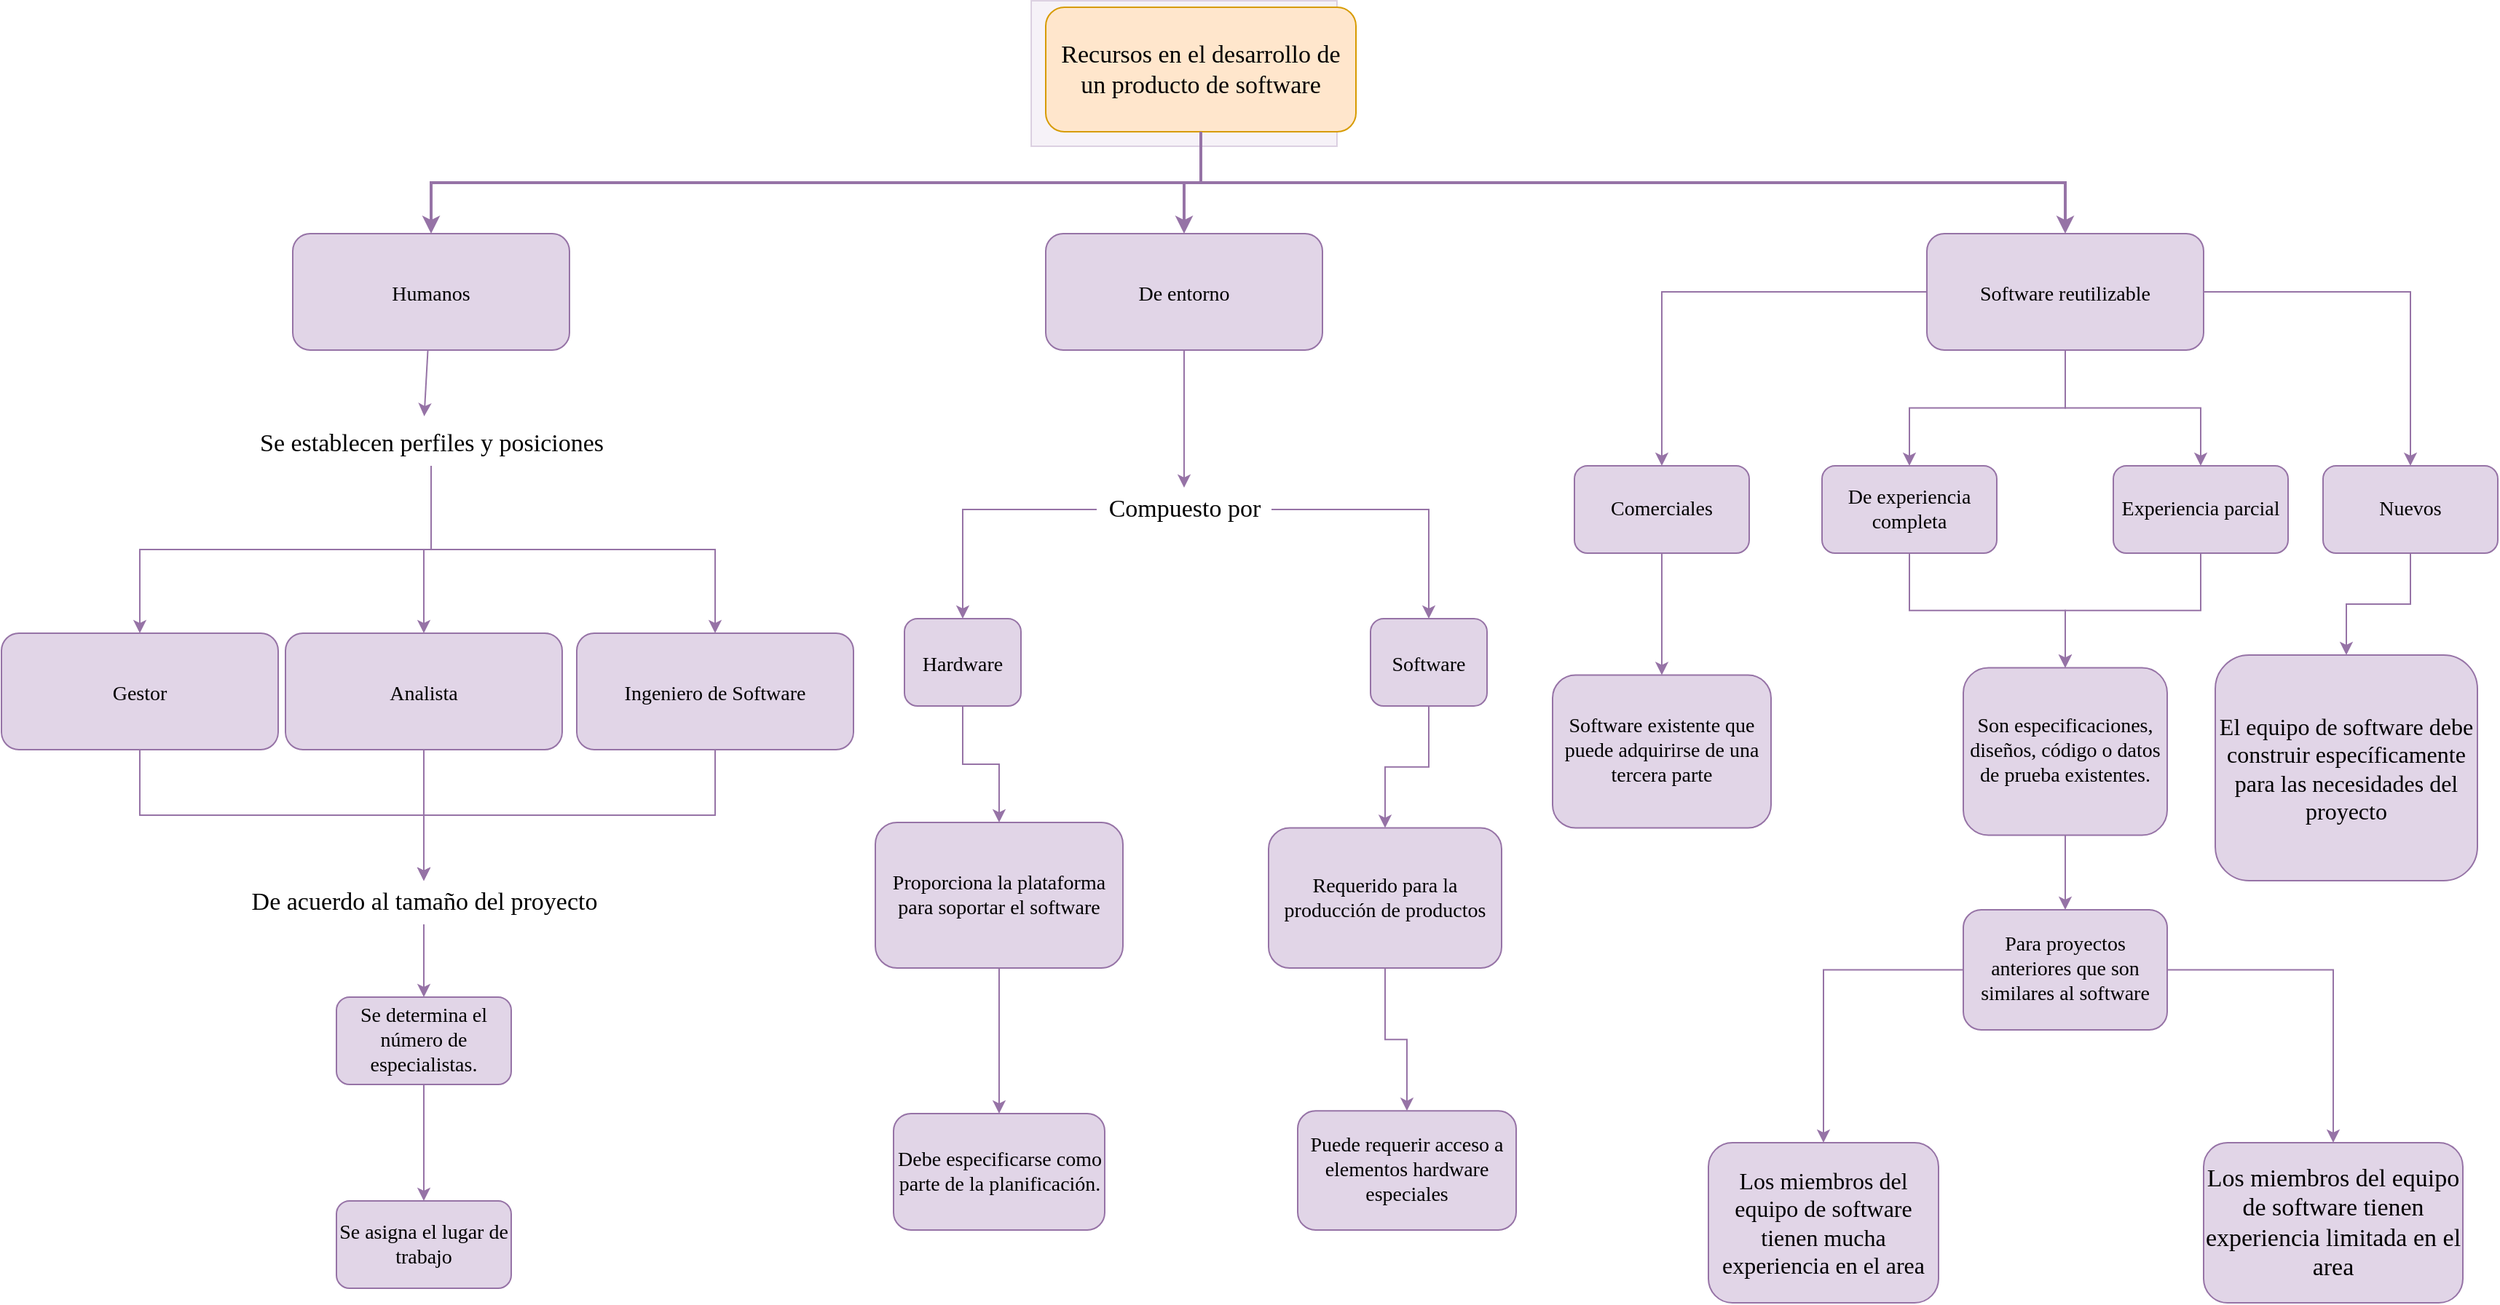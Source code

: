 <mxfile version="16.6.4" type="github">
  <diagram name="Page-1" id="2c0d36ab-eaac-3732-788b-9136903baeff">
    <mxGraphModel dx="868" dy="432" grid="1" gridSize="10" guides="1" tooltips="1" connect="1" arrows="1" fold="1" page="1" pageScale="1.5" pageWidth="1169" pageHeight="827" background="none" math="0" shadow="0">
      <root>
        <mxCell id="0" />
        <mxCell id="1" parent="0" />
        <mxCell id="123" value="" style="fillColor=#e1d5e7;strokeColor=#9673a6;opacity=30;fontFamily=Times New Roman;fontStyle=0" parent="1" vertex="1">
          <mxGeometry x="747" y="175.5" width="210" height="100.0" as="geometry" />
        </mxCell>
        <mxCell id="2" value="Recursos en el desarrollo de un producto de software" style="rounded=1;fillColor=#ffe6cc;strokeColor=#d79b00;fontStyle=0;fontFamily=Times New Roman;fontSize=17;verticalAlign=middle;whiteSpace=wrap;" parent="1" vertex="1">
          <mxGeometry x="757" y="180" width="213" height="85.5" as="geometry" />
        </mxCell>
        <mxCell id="dCxlNheCWubttw0jM55R-172" value="" style="edgeStyle=orthogonalEdgeStyle;rounded=0;orthogonalLoop=1;jettySize=auto;html=1;fontSize=17;fontFamily=Times New Roman;fillColor=#e1d5e7;strokeColor=#9673a6;fontStyle=0" edge="1" parent="1" source="4" target="dCxlNheCWubttw0jM55R-171">
          <mxGeometry relative="1" as="geometry" />
        </mxCell>
        <mxCell id="dCxlNheCWubttw0jM55R-174" value="" style="edgeStyle=orthogonalEdgeStyle;rounded=0;orthogonalLoop=1;jettySize=auto;html=1;fontSize=17;fontFamily=Times New Roman;fillColor=#e1d5e7;strokeColor=#9673a6;fontStyle=0" edge="1" parent="1" source="4" target="dCxlNheCWubttw0jM55R-173">
          <mxGeometry relative="1" as="geometry" />
        </mxCell>
        <mxCell id="dCxlNheCWubttw0jM55R-176" value="" style="edgeStyle=orthogonalEdgeStyle;rounded=0;orthogonalLoop=1;jettySize=auto;html=1;fontSize=17;fontFamily=Times New Roman;fillColor=#e1d5e7;strokeColor=#9673a6;fontStyle=0" edge="1" parent="1" source="4" target="dCxlNheCWubttw0jM55R-175">
          <mxGeometry relative="1" as="geometry" />
        </mxCell>
        <mxCell id="dCxlNheCWubttw0jM55R-179" value="" style="edgeStyle=orthogonalEdgeStyle;rounded=0;orthogonalLoop=1;jettySize=auto;html=1;fontSize=17;fontFamily=Times New Roman;fillColor=#e1d5e7;strokeColor=#9673a6;fontStyle=0" edge="1" parent="1" source="4" target="dCxlNheCWubttw0jM55R-178">
          <mxGeometry relative="1" as="geometry" />
        </mxCell>
        <mxCell id="4" value="Software reutilizable" style="rounded=1;fillColor=#e1d5e7;strokeColor=#9673a6;fontStyle=0;fontFamily=Times New Roman;fontSize=14" parent="1" vertex="1">
          <mxGeometry x="1362.0" y="335.5" width="190" height="80" as="geometry" />
        </mxCell>
        <mxCell id="9" value="" style="edgeStyle=elbowEdgeStyle;elbow=vertical;strokeWidth=2;rounded=0;fontFamily=Times New Roman;fillColor=#e1d5e7;strokeColor=#9673a6;fontStyle=0" parent="1" source="2" target="4" edge="1">
          <mxGeometry x="337" y="215.5" width="100" height="100" as="geometry">
            <mxPoint x="337" y="315.5" as="sourcePoint" />
            <mxPoint x="437" y="215.5" as="targetPoint" />
          </mxGeometry>
        </mxCell>
        <mxCell id="dCxlNheCWubttw0jM55R-155" style="edgeStyle=orthogonalEdgeStyle;rounded=0;orthogonalLoop=1;jettySize=auto;html=1;entryX=0.5;entryY=0;entryDx=0;entryDy=0;entryPerimeter=0;fontSize=17;fontFamily=Times New Roman;fillColor=#e1d5e7;strokeColor=#9673a6;fontStyle=0" edge="1" parent="1" source="12" target="dCxlNheCWubttw0jM55R-154">
          <mxGeometry relative="1" as="geometry" />
        </mxCell>
        <mxCell id="12" value="De entorno" style="rounded=1;fillColor=#e1d5e7;strokeColor=#9673a6;fontStyle=0;fontFamily=Times New Roman;fontSize=14" parent="1" vertex="1">
          <mxGeometry x="757.0" y="335.5" width="190" height="80" as="geometry" />
        </mxCell>
        <mxCell id="dCxlNheCWubttw0jM55R-133" style="rounded=0;orthogonalLoop=1;jettySize=auto;html=1;entryX=0.481;entryY=-0.135;entryDx=0;entryDy=0;entryPerimeter=0;fontFamily=Times New Roman;fillColor=#e1d5e7;strokeColor=#9673a6;fontStyle=0" edge="1" parent="1" source="13" target="dCxlNheCWubttw0jM55R-131">
          <mxGeometry relative="1" as="geometry" />
        </mxCell>
        <mxCell id="13" value="Humanos" style="rounded=1;fillColor=#e1d5e7;strokeColor=#9673a6;fontStyle=0;fontFamily=Times New Roman;fontSize=14" parent="1" vertex="1">
          <mxGeometry x="240" y="335.5" width="190" height="80" as="geometry" />
        </mxCell>
        <mxCell id="59" value="" style="edgeStyle=elbowEdgeStyle;elbow=vertical;strokeWidth=2;rounded=0;fontFamily=Times New Roman;fillColor=#e1d5e7;strokeColor=#9673a6;fontStyle=0" parent="1" source="2" target="12" edge="1">
          <mxGeometry x="347" y="225.5" width="100" height="100" as="geometry">
            <mxPoint x="862.0" y="275.5" as="sourcePoint" />
            <mxPoint x="1467.0" y="345.5" as="targetPoint" />
          </mxGeometry>
        </mxCell>
        <mxCell id="61" value="" style="edgeStyle=elbowEdgeStyle;elbow=vertical;strokeWidth=2;rounded=0;fontFamily=Times New Roman;fillColor=#e1d5e7;strokeColor=#9673a6;fontStyle=0" parent="1" source="2" target="13" edge="1">
          <mxGeometry x="-23" y="135.5" width="100" height="100" as="geometry">
            <mxPoint x="-23" y="235.5" as="sourcePoint" />
            <mxPoint x="77" y="135.5" as="targetPoint" />
          </mxGeometry>
        </mxCell>
        <mxCell id="dCxlNheCWubttw0jM55R-151" style="edgeStyle=orthogonalEdgeStyle;rounded=0;orthogonalLoop=1;jettySize=auto;html=1;fontSize=17;fontFamily=Times New Roman;fillColor=#e1d5e7;strokeColor=#9673a6;fontStyle=0" edge="1" parent="1" source="dCxlNheCWubttw0jM55R-124" target="dCxlNheCWubttw0jM55R-139">
          <mxGeometry relative="1" as="geometry" />
        </mxCell>
        <mxCell id="dCxlNheCWubttw0jM55R-124" value="Gestor" style="rounded=1;fillColor=#e1d5e7;strokeColor=#9673a6;fontStyle=0;fontFamily=Times New Roman;fontSize=14" vertex="1" parent="1">
          <mxGeometry x="40" y="610" width="190" height="80" as="geometry" />
        </mxCell>
        <mxCell id="dCxlNheCWubttw0jM55R-152" style="edgeStyle=orthogonalEdgeStyle;rounded=0;orthogonalLoop=1;jettySize=auto;html=1;fontSize=17;fontFamily=Times New Roman;fillColor=#e1d5e7;strokeColor=#9673a6;fontStyle=0" edge="1" parent="1" source="dCxlNheCWubttw0jM55R-125" target="dCxlNheCWubttw0jM55R-139">
          <mxGeometry relative="1" as="geometry" />
        </mxCell>
        <mxCell id="dCxlNheCWubttw0jM55R-125" value="Analista" style="rounded=1;fillColor=#e1d5e7;strokeColor=#9673a6;fontStyle=0;fontFamily=Times New Roman;fontSize=14" vertex="1" parent="1">
          <mxGeometry x="235" y="610" width="190" height="80" as="geometry" />
        </mxCell>
        <mxCell id="dCxlNheCWubttw0jM55R-153" style="edgeStyle=orthogonalEdgeStyle;rounded=0;orthogonalLoop=1;jettySize=auto;html=1;fontSize=17;fontFamily=Times New Roman;fillColor=#e1d5e7;strokeColor=#9673a6;fontStyle=0" edge="1" parent="1" source="dCxlNheCWubttw0jM55R-126" target="dCxlNheCWubttw0jM55R-139">
          <mxGeometry relative="1" as="geometry" />
        </mxCell>
        <mxCell id="dCxlNheCWubttw0jM55R-126" value="Ingeniero de Software" style="rounded=1;fillColor=#e1d5e7;strokeColor=#9673a6;fontStyle=0;fontFamily=Times New Roman;fontSize=14" vertex="1" parent="1">
          <mxGeometry x="435" y="610" width="190" height="80" as="geometry" />
        </mxCell>
        <mxCell id="dCxlNheCWubttw0jM55R-148" style="edgeStyle=orthogonalEdgeStyle;rounded=0;orthogonalLoop=1;jettySize=auto;html=1;entryX=0.5;entryY=0;entryDx=0;entryDy=0;fontSize=17;fontFamily=Times New Roman;fillColor=#e1d5e7;strokeColor=#9673a6;fontStyle=0" edge="1" parent="1" source="dCxlNheCWubttw0jM55R-131" target="dCxlNheCWubttw0jM55R-124">
          <mxGeometry relative="1" as="geometry" />
        </mxCell>
        <mxCell id="dCxlNheCWubttw0jM55R-149" style="edgeStyle=orthogonalEdgeStyle;rounded=0;orthogonalLoop=1;jettySize=auto;html=1;entryX=0.5;entryY=0;entryDx=0;entryDy=0;fontSize=17;fontFamily=Times New Roman;fillColor=#e1d5e7;strokeColor=#9673a6;fontStyle=0" edge="1" parent="1" source="dCxlNheCWubttw0jM55R-131" target="dCxlNheCWubttw0jM55R-125">
          <mxGeometry relative="1" as="geometry" />
        </mxCell>
        <mxCell id="dCxlNheCWubttw0jM55R-150" style="edgeStyle=orthogonalEdgeStyle;rounded=0;orthogonalLoop=1;jettySize=auto;html=1;fontSize=17;fontFamily=Times New Roman;fillColor=#e1d5e7;strokeColor=#9673a6;fontStyle=0" edge="1" parent="1" source="dCxlNheCWubttw0jM55R-131" target="dCxlNheCWubttw0jM55R-126">
          <mxGeometry relative="1" as="geometry" />
        </mxCell>
        <mxCell id="dCxlNheCWubttw0jM55R-131" value="Se establecen perfiles y posiciones" style="text;html=1;align=center;verticalAlign=middle;resizable=0;points=[];autosize=1;fontSize=17;fontFamily=Times New Roman;fontStyle=0" vertex="1" parent="1">
          <mxGeometry x="210" y="465" width="250" height="30" as="geometry" />
        </mxCell>
        <mxCell id="dCxlNheCWubttw0jM55R-147" value="" style="edgeStyle=orthogonalEdgeStyle;rounded=0;orthogonalLoop=1;jettySize=auto;html=1;fontSize=17;fontFamily=Times New Roman;fillColor=#e1d5e7;strokeColor=#9673a6;fontStyle=0" edge="1" parent="1" source="dCxlNheCWubttw0jM55R-137" target="dCxlNheCWubttw0jM55R-146">
          <mxGeometry relative="1" as="geometry" />
        </mxCell>
        <mxCell id="dCxlNheCWubttw0jM55R-137" value="Se determina el número de especialistas." style="rounded=1;whiteSpace=wrap;html=1;fontSize=14;fontFamily=Times New Roman;fillColor=#e1d5e7;strokeColor=#9673a6;fontStyle=0;" vertex="1" parent="1">
          <mxGeometry x="270" y="860" width="120" height="60" as="geometry" />
        </mxCell>
        <mxCell id="dCxlNheCWubttw0jM55R-143" style="edgeStyle=orthogonalEdgeStyle;rounded=0;orthogonalLoop=1;jettySize=auto;html=1;fontSize=17;fontFamily=Times New Roman;fillColor=#e1d5e7;strokeColor=#9673a6;fontStyle=0" edge="1" parent="1" source="dCxlNheCWubttw0jM55R-139" target="dCxlNheCWubttw0jM55R-137">
          <mxGeometry relative="1" as="geometry" />
        </mxCell>
        <mxCell id="dCxlNheCWubttw0jM55R-139" value="De acuerdo al tamaño del proyecto" style="text;html=1;align=center;verticalAlign=middle;resizable=0;points=[];autosize=1;fontSize=17;fontFamily=Times New Roman;fontStyle=0" vertex="1" parent="1">
          <mxGeometry x="205" y="780" width="250" height="30" as="geometry" />
        </mxCell>
        <mxCell id="dCxlNheCWubttw0jM55R-146" value="Se asigna el lugar de trabajo" style="whiteSpace=wrap;html=1;fontSize=14;fontFamily=Times New Roman;fillColor=#e1d5e7;strokeColor=#9673a6;rounded=1;fontStyle=0;" vertex="1" parent="1">
          <mxGeometry x="270" y="1000" width="120" height="60" as="geometry" />
        </mxCell>
        <mxCell id="dCxlNheCWubttw0jM55R-157" style="edgeStyle=orthogonalEdgeStyle;rounded=0;orthogonalLoop=1;jettySize=auto;html=1;entryX=0.5;entryY=0;entryDx=0;entryDy=0;fontSize=17;fontFamily=Times New Roman;fillColor=#e1d5e7;strokeColor=#9673a6;fontStyle=0" edge="1" parent="1" source="dCxlNheCWubttw0jM55R-154" target="dCxlNheCWubttw0jM55R-156">
          <mxGeometry relative="1" as="geometry" />
        </mxCell>
        <mxCell id="dCxlNheCWubttw0jM55R-159" style="edgeStyle=orthogonalEdgeStyle;rounded=0;orthogonalLoop=1;jettySize=auto;html=1;entryX=0.5;entryY=0;entryDx=0;entryDy=0;fontSize=17;fontFamily=Times New Roman;fillColor=#e1d5e7;strokeColor=#9673a6;fontStyle=0" edge="1" parent="1" source="dCxlNheCWubttw0jM55R-154" target="dCxlNheCWubttw0jM55R-158">
          <mxGeometry relative="1" as="geometry" />
        </mxCell>
        <mxCell id="dCxlNheCWubttw0jM55R-154" value="Compuesto por" style="text;html=1;align=center;verticalAlign=middle;resizable=0;points=[];autosize=1;fontSize=17;fontFamily=Times New Roman;fontStyle=0" vertex="1" parent="1">
          <mxGeometry x="792" y="510" width="120" height="30" as="geometry" />
        </mxCell>
        <mxCell id="dCxlNheCWubttw0jM55R-161" value="" style="edgeStyle=orthogonalEdgeStyle;rounded=0;orthogonalLoop=1;jettySize=auto;html=1;fontSize=17;fontFamily=Times New Roman;fillColor=#e1d5e7;strokeColor=#9673a6;fontStyle=0" edge="1" parent="1" source="dCxlNheCWubttw0jM55R-156" target="dCxlNheCWubttw0jM55R-160">
          <mxGeometry relative="1" as="geometry" />
        </mxCell>
        <mxCell id="dCxlNheCWubttw0jM55R-156" value="Hardware" style="rounded=1;fillColor=#e1d5e7;strokeColor=#9673a6;fontStyle=0;fontFamily=Times New Roman;fontSize=14" vertex="1" parent="1">
          <mxGeometry x="660" y="600" width="80" height="60" as="geometry" />
        </mxCell>
        <mxCell id="dCxlNheCWubttw0jM55R-164" value="" style="edgeStyle=orthogonalEdgeStyle;rounded=0;orthogonalLoop=1;jettySize=auto;html=1;fontSize=17;fontFamily=Times New Roman;fillColor=#e1d5e7;strokeColor=#9673a6;fontStyle=0" edge="1" parent="1" source="dCxlNheCWubttw0jM55R-158" target="dCxlNheCWubttw0jM55R-163">
          <mxGeometry relative="1" as="geometry" />
        </mxCell>
        <mxCell id="dCxlNheCWubttw0jM55R-158" value="Software" style="rounded=1;fillColor=#e1d5e7;strokeColor=#9673a6;fontStyle=0;fontFamily=Times New Roman;fontSize=14" vertex="1" parent="1">
          <mxGeometry x="980" y="600" width="80" height="60" as="geometry" />
        </mxCell>
        <mxCell id="dCxlNheCWubttw0jM55R-167" value="" style="edgeStyle=orthogonalEdgeStyle;rounded=0;orthogonalLoop=1;jettySize=auto;html=1;fontSize=17;fontFamily=Times New Roman;fillColor=#e1d5e7;strokeColor=#9673a6;fontStyle=0" edge="1" parent="1" source="dCxlNheCWubttw0jM55R-160" target="dCxlNheCWubttw0jM55R-166">
          <mxGeometry relative="1" as="geometry" />
        </mxCell>
        <mxCell id="dCxlNheCWubttw0jM55R-160" value="Proporciona la plataforma para soportar el software" style="whiteSpace=wrap;html=1;fontSize=14;fontFamily=Times New Roman;fillColor=#e1d5e7;strokeColor=#9673a6;rounded=1;fontStyle=0;" vertex="1" parent="1">
          <mxGeometry x="640" y="740" width="170" height="100" as="geometry" />
        </mxCell>
        <mxCell id="dCxlNheCWubttw0jM55R-170" value="" style="edgeStyle=orthogonalEdgeStyle;rounded=0;orthogonalLoop=1;jettySize=auto;html=1;fontSize=17;fontFamily=Times New Roman;fillColor=#e1d5e7;strokeColor=#9673a6;fontStyle=0" edge="1" parent="1" source="dCxlNheCWubttw0jM55R-163" target="dCxlNheCWubttw0jM55R-169">
          <mxGeometry relative="1" as="geometry" />
        </mxCell>
        <mxCell id="dCxlNheCWubttw0jM55R-163" value="Requerido para la producción de productos" style="whiteSpace=wrap;html=1;fontSize=14;fontFamily=Times New Roman;fillColor=#e1d5e7;strokeColor=#9673a6;rounded=1;fontStyle=0;" vertex="1" parent="1">
          <mxGeometry x="910" y="743.75" width="160" height="96.25" as="geometry" />
        </mxCell>
        <mxCell id="dCxlNheCWubttw0jM55R-166" value="Debe especificarse como parte de la planificación." style="whiteSpace=wrap;html=1;fontSize=14;fontFamily=Times New Roman;fillColor=#e1d5e7;strokeColor=#9673a6;rounded=1;fontStyle=0;" vertex="1" parent="1">
          <mxGeometry x="652.5" y="940" width="145" height="80" as="geometry" />
        </mxCell>
        <mxCell id="dCxlNheCWubttw0jM55R-169" value="Puede requerir acceso a elementos hardware especiales" style="whiteSpace=wrap;html=1;fontSize=14;fontFamily=Times New Roman;fillColor=#e1d5e7;strokeColor=#9673a6;rounded=1;fontStyle=0;" vertex="1" parent="1">
          <mxGeometry x="930" y="938.13" width="150" height="81.87" as="geometry" />
        </mxCell>
        <mxCell id="dCxlNheCWubttw0jM55R-181" value="" style="edgeStyle=orthogonalEdgeStyle;rounded=0;orthogonalLoop=1;jettySize=auto;html=1;fontSize=17;fontFamily=Times New Roman;fillColor=#e1d5e7;strokeColor=#9673a6;fontStyle=0" edge="1" parent="1" source="dCxlNheCWubttw0jM55R-171" target="dCxlNheCWubttw0jM55R-180">
          <mxGeometry relative="1" as="geometry" />
        </mxCell>
        <mxCell id="dCxlNheCWubttw0jM55R-171" value="Comerciales" style="whiteSpace=wrap;html=1;fontSize=14;fontFamily=Times New Roman;fillColor=#e1d5e7;strokeColor=#9673a6;rounded=1;fontStyle=0;" vertex="1" parent="1">
          <mxGeometry x="1120.0" y="495" width="120" height="60" as="geometry" />
        </mxCell>
        <mxCell id="dCxlNheCWubttw0jM55R-183" value="" style="edgeStyle=orthogonalEdgeStyle;rounded=0;orthogonalLoop=1;jettySize=auto;html=1;fontSize=17;fontFamily=Times New Roman;fillColor=#e1d5e7;strokeColor=#9673a6;fontStyle=0" edge="1" parent="1" source="dCxlNheCWubttw0jM55R-173" target="dCxlNheCWubttw0jM55R-182">
          <mxGeometry relative="1" as="geometry" />
        </mxCell>
        <mxCell id="dCxlNheCWubttw0jM55R-173" value="De experiencia completa" style="whiteSpace=wrap;html=1;fontSize=14;fontFamily=Times New Roman;fillColor=#e1d5e7;strokeColor=#9673a6;rounded=1;fontStyle=0;" vertex="1" parent="1">
          <mxGeometry x="1290.0" y="495" width="120" height="60" as="geometry" />
        </mxCell>
        <mxCell id="dCxlNheCWubttw0jM55R-190" style="edgeStyle=orthogonalEdgeStyle;rounded=0;orthogonalLoop=1;jettySize=auto;html=1;fontSize=17;fontFamily=Times New Roman;fillColor=#e1d5e7;strokeColor=#9673a6;fontStyle=0" edge="1" parent="1" source="dCxlNheCWubttw0jM55R-175" target="dCxlNheCWubttw0jM55R-182">
          <mxGeometry relative="1" as="geometry" />
        </mxCell>
        <mxCell id="dCxlNheCWubttw0jM55R-175" value="Experiencia parcial" style="whiteSpace=wrap;html=1;fontSize=14;fontFamily=Times New Roman;fillColor=#e1d5e7;strokeColor=#9673a6;rounded=1;fontStyle=0;" vertex="1" parent="1">
          <mxGeometry x="1490.0" y="495" width="120" height="60" as="geometry" />
        </mxCell>
        <mxCell id="dCxlNheCWubttw0jM55R-195" value="" style="edgeStyle=orthogonalEdgeStyle;rounded=0;orthogonalLoop=1;jettySize=auto;html=1;fontSize=17;fontFamily=Times New Roman;fillColor=#e1d5e7;strokeColor=#9673a6;fontStyle=0" edge="1" parent="1" source="dCxlNheCWubttw0jM55R-178" target="dCxlNheCWubttw0jM55R-194">
          <mxGeometry relative="1" as="geometry" />
        </mxCell>
        <mxCell id="dCxlNheCWubttw0jM55R-178" value="Nuevos" style="whiteSpace=wrap;html=1;fontSize=14;fontFamily=Times New Roman;fillColor=#e1d5e7;strokeColor=#9673a6;rounded=1;fontStyle=0;" vertex="1" parent="1">
          <mxGeometry x="1634.0" y="495" width="120" height="60" as="geometry" />
        </mxCell>
        <mxCell id="dCxlNheCWubttw0jM55R-180" value="Software existente que puede adquirirse de una tercera parte" style="whiteSpace=wrap;html=1;fontSize=14;fontFamily=Times New Roman;fillColor=#e1d5e7;strokeColor=#9673a6;rounded=1;fontStyle=0;" vertex="1" parent="1">
          <mxGeometry x="1105" y="638.75" width="150" height="105" as="geometry" />
        </mxCell>
        <mxCell id="dCxlNheCWubttw0jM55R-185" value="" style="edgeStyle=orthogonalEdgeStyle;rounded=0;orthogonalLoop=1;jettySize=auto;html=1;fontSize=17;fontFamily=Times New Roman;fillColor=#e1d5e7;strokeColor=#9673a6;fontStyle=0" edge="1" parent="1" source="dCxlNheCWubttw0jM55R-182" target="dCxlNheCWubttw0jM55R-184">
          <mxGeometry relative="1" as="geometry" />
        </mxCell>
        <mxCell id="dCxlNheCWubttw0jM55R-182" value="Son especificaciones, diseños, código o datos de prueba existentes." style="whiteSpace=wrap;html=1;fontSize=14;fontFamily=Times New Roman;fillColor=#e1d5e7;strokeColor=#9673a6;rounded=1;fontStyle=0;" vertex="1" parent="1">
          <mxGeometry x="1387" y="633.75" width="140" height="115" as="geometry" />
        </mxCell>
        <mxCell id="dCxlNheCWubttw0jM55R-187" value="" style="edgeStyle=orthogonalEdgeStyle;rounded=0;orthogonalLoop=1;jettySize=auto;html=1;fontSize=17;fontFamily=Times New Roman;fillColor=#e1d5e7;strokeColor=#9673a6;fontStyle=0" edge="1" parent="1" source="dCxlNheCWubttw0jM55R-184" target="dCxlNheCWubttw0jM55R-186">
          <mxGeometry relative="1" as="geometry" />
        </mxCell>
        <mxCell id="dCxlNheCWubttw0jM55R-192" style="edgeStyle=orthogonalEdgeStyle;rounded=0;orthogonalLoop=1;jettySize=auto;html=1;entryX=0.5;entryY=0;entryDx=0;entryDy=0;fontSize=17;fontFamily=Times New Roman;fillColor=#e1d5e7;strokeColor=#9673a6;fontStyle=0" edge="1" parent="1" source="dCxlNheCWubttw0jM55R-184" target="dCxlNheCWubttw0jM55R-191">
          <mxGeometry relative="1" as="geometry" />
        </mxCell>
        <mxCell id="dCxlNheCWubttw0jM55R-184" value="Para proyectos anteriores que son similares al software" style="whiteSpace=wrap;html=1;fontSize=14;fontFamily=Times New Roman;fillColor=#e1d5e7;strokeColor=#9673a6;rounded=1;fontStyle=0;" vertex="1" parent="1">
          <mxGeometry x="1387" y="800" width="140" height="82.5" as="geometry" />
        </mxCell>
        <mxCell id="dCxlNheCWubttw0jM55R-186" value="Los miembros del equipo de software tienen mucha experiencia en el area" style="whiteSpace=wrap;html=1;fontSize=16;fontFamily=Times New Roman;fillColor=#e1d5e7;strokeColor=#9673a6;rounded=1;fontStyle=0;" vertex="1" parent="1">
          <mxGeometry x="1212" y="960" width="158" height="110" as="geometry" />
        </mxCell>
        <mxCell id="dCxlNheCWubttw0jM55R-191" value="Los miembros del equipo de software tienen experiencia limitada en el area" style="whiteSpace=wrap;html=1;fontSize=17;fontFamily=Times New Roman;fillColor=#e1d5e7;strokeColor=#9673a6;rounded=1;fontStyle=0;" vertex="1" parent="1">
          <mxGeometry x="1552" y="960" width="178" height="110" as="geometry" />
        </mxCell>
        <mxCell id="dCxlNheCWubttw0jM55R-194" value="El equipo de software debe construir específicamente para las necesidades del proyecto" style="whiteSpace=wrap;html=1;fontSize=16;fontFamily=Times New Roman;fillColor=#e1d5e7;strokeColor=#9673a6;rounded=1;fontStyle=0;" vertex="1" parent="1">
          <mxGeometry x="1560" y="625" width="180" height="155" as="geometry" />
        </mxCell>
      </root>
    </mxGraphModel>
  </diagram>
</mxfile>
